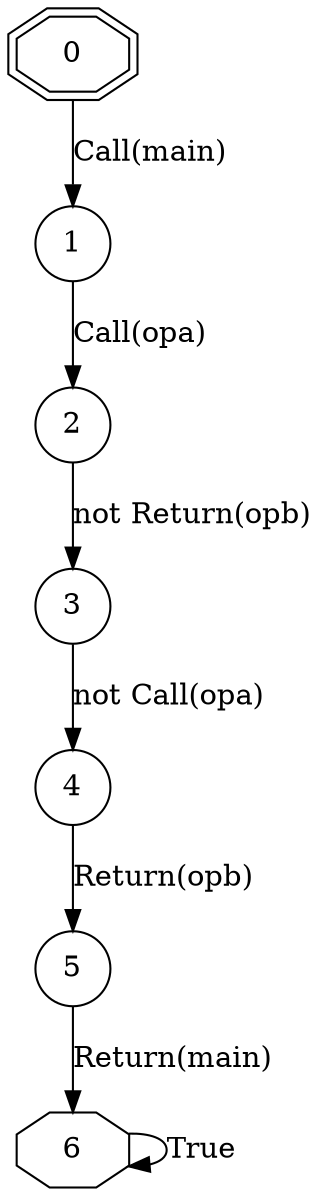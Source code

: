 /* File generated by Aorai LTL2ACSL Plug-in                      */
/*                                                               */
/* Usage of dot files '.dot' :                                   */
/*    dot <MyFile.dot> -T<DesiredType> > <OutputFile>            */
/*                                                               */
/*    Allowed types : canon,dot,xdot,fig,gd,gd2,                 */
/*      gif,hpgl,imap,cmap,ismap,jpg,jpeg,mif,mp,pcl,pic,plain,  */
/*      plain-ext,png,ps,ps2,svg,svgz,vrml,vtx,wbmp              */
/*                                                               */
/* Example with postscript file :                                */
/*    dot property.dot -Tps > property.ps                        */
digraph example {

  "6" [shape = octagon];
  "5" [shape = circle];
  "0" [shape = doubleoctagon];
  "4" [shape = circle];
  "3" [shape = circle];
  "2" [shape = circle];
  "1" [shape = circle];

  "0" -> "1" [ label = "Call(main)"];
  "1" -> "2" [ label = "Call(opa)"];
  "2" -> "3" [ label = "not Return(opb)"];
  "3" -> "4" [ label = "not Call(opa)"];
  "4" -> "5" [ label = "Return(opb)"];
  "5" -> "6" [ label = "Return(main)"];
  "6" -> "6" [ label = "True"];

} /*End of graph*/

